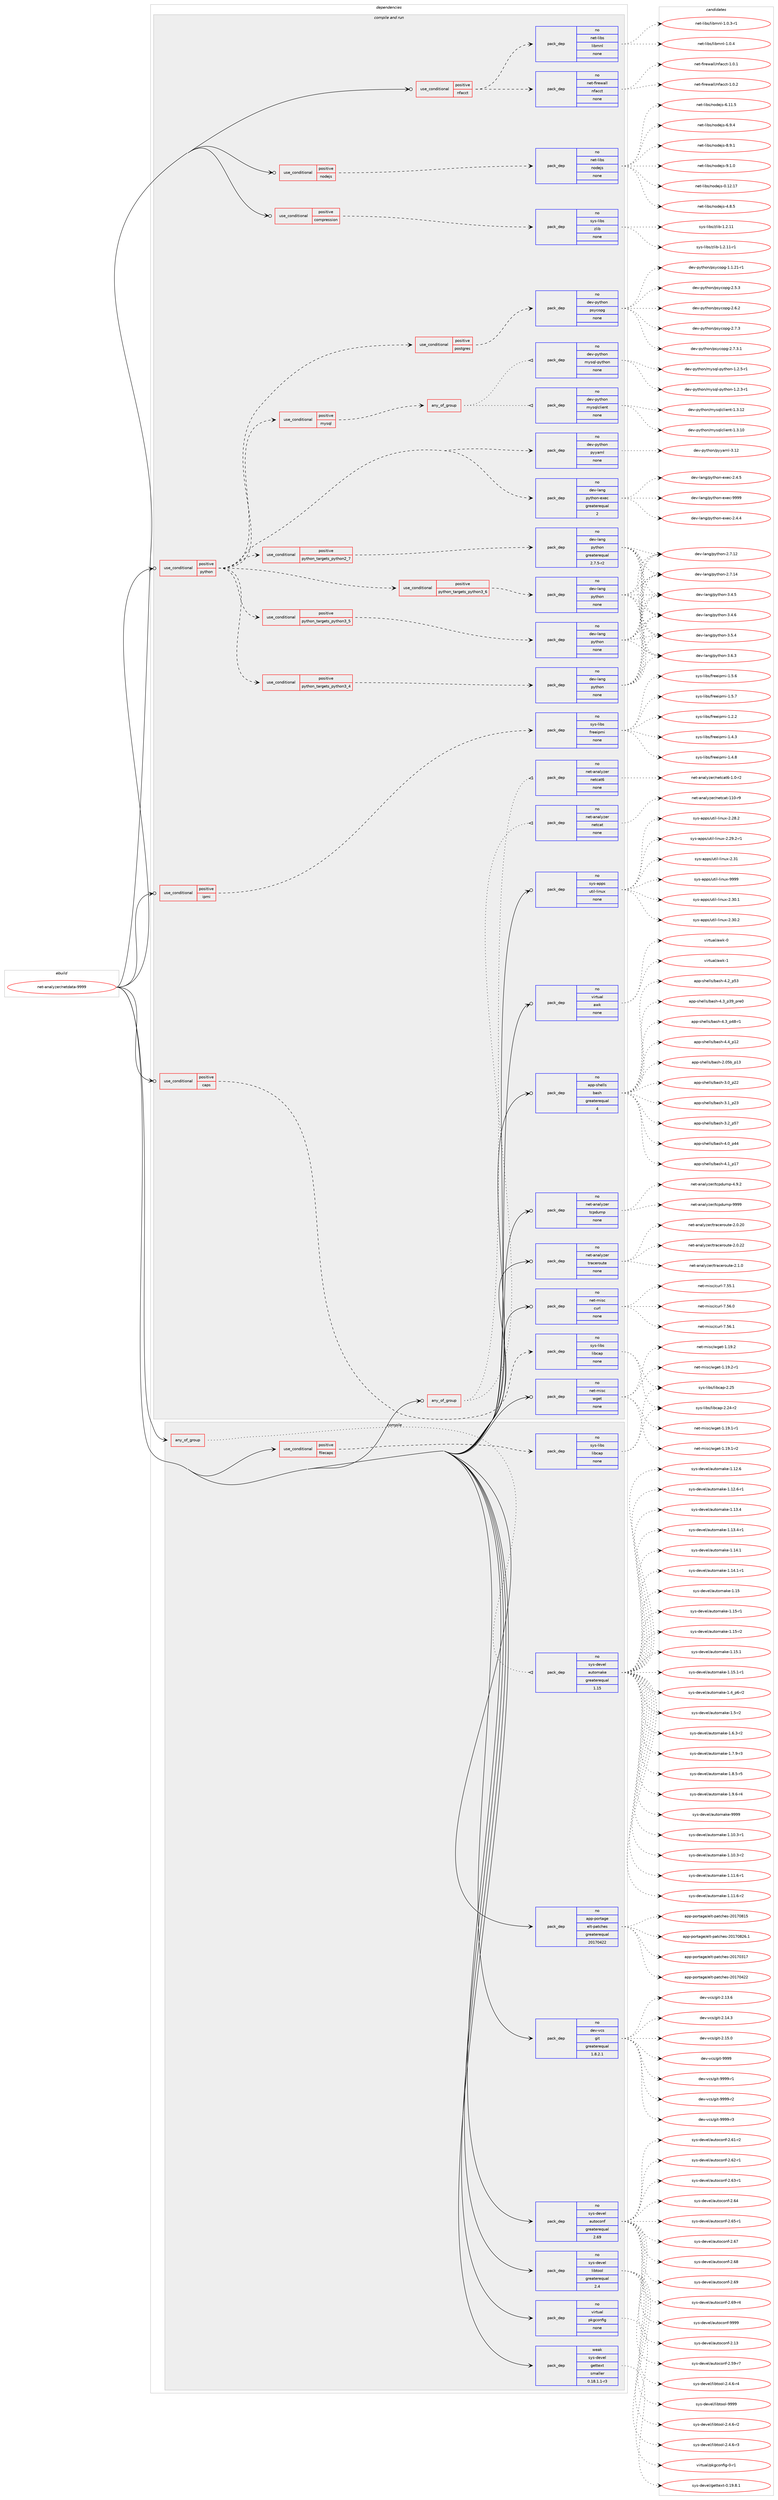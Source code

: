 digraph prolog {

# *************
# Graph options
# *************

newrank=true;
concentrate=true;
compound=true;
graph [rankdir=LR,fontname=Helvetica,fontsize=10,ranksep=1.5];#, ranksep=2.5, nodesep=0.2];
edge  [arrowhead=vee];
node  [fontname=Helvetica,fontsize=10];

# **********
# The ebuild
# **********

subgraph cluster_leftcol {
color=gray;
rank=same;
label=<<i>ebuild</i>>;
id [label="net-analyzer/netdata-9999", color=red, width=4, href="../net-analyzer/netdata-9999.svg"];
}

# ****************
# The dependencies
# ****************

subgraph cluster_midcol {
color=gray;
label=<<i>dependencies</i>>;
subgraph cluster_compile {
fillcolor="#eeeeee";
style=filled;
label=<<i>compile</i>>;
subgraph any6377 {
dependency402053 [label=<<TABLE BORDER="0" CELLBORDER="1" CELLSPACING="0" CELLPADDING="4"><TR><TD CELLPADDING="10">any_of_group</TD></TR></TABLE>>, shape=none, color=red];subgraph pack296302 {
dependency402054 [label=<<TABLE BORDER="0" CELLBORDER="1" CELLSPACING="0" CELLPADDING="4" WIDTH="220"><TR><TD ROWSPAN="6" CELLPADDING="30">pack_dep</TD></TR><TR><TD WIDTH="110">no</TD></TR><TR><TD>sys-devel</TD></TR><TR><TD>automake</TD></TR><TR><TD>greaterequal</TD></TR><TR><TD>1.15</TD></TR></TABLE>>, shape=none, color=blue];
}
dependency402053:e -> dependency402054:w [weight=20,style="dotted",arrowhead="oinv"];
}
id:e -> dependency402053:w [weight=20,style="solid",arrowhead="vee"];
subgraph cond99189 {
dependency402055 [label=<<TABLE BORDER="0" CELLBORDER="1" CELLSPACING="0" CELLPADDING="4"><TR><TD ROWSPAN="3" CELLPADDING="10">use_conditional</TD></TR><TR><TD>positive</TD></TR><TR><TD>filecaps</TD></TR></TABLE>>, shape=none, color=red];
subgraph pack296303 {
dependency402056 [label=<<TABLE BORDER="0" CELLBORDER="1" CELLSPACING="0" CELLPADDING="4" WIDTH="220"><TR><TD ROWSPAN="6" CELLPADDING="30">pack_dep</TD></TR><TR><TD WIDTH="110">no</TD></TR><TR><TD>sys-libs</TD></TR><TR><TD>libcap</TD></TR><TR><TD>none</TD></TR><TR><TD></TD></TR></TABLE>>, shape=none, color=blue];
}
dependency402055:e -> dependency402056:w [weight=20,style="dashed",arrowhead="vee"];
}
id:e -> dependency402055:w [weight=20,style="solid",arrowhead="vee"];
subgraph pack296304 {
dependency402057 [label=<<TABLE BORDER="0" CELLBORDER="1" CELLSPACING="0" CELLPADDING="4" WIDTH="220"><TR><TD ROWSPAN="6" CELLPADDING="30">pack_dep</TD></TR><TR><TD WIDTH="110">no</TD></TR><TR><TD>app-portage</TD></TR><TR><TD>elt-patches</TD></TR><TR><TD>greaterequal</TD></TR><TR><TD>20170422</TD></TR></TABLE>>, shape=none, color=blue];
}
id:e -> dependency402057:w [weight=20,style="solid",arrowhead="vee"];
subgraph pack296305 {
dependency402058 [label=<<TABLE BORDER="0" CELLBORDER="1" CELLSPACING="0" CELLPADDING="4" WIDTH="220"><TR><TD ROWSPAN="6" CELLPADDING="30">pack_dep</TD></TR><TR><TD WIDTH="110">no</TD></TR><TR><TD>dev-vcs</TD></TR><TR><TD>git</TD></TR><TR><TD>greaterequal</TD></TR><TR><TD>1.8.2.1</TD></TR></TABLE>>, shape=none, color=blue];
}
id:e -> dependency402058:w [weight=20,style="solid",arrowhead="vee"];
subgraph pack296306 {
dependency402059 [label=<<TABLE BORDER="0" CELLBORDER="1" CELLSPACING="0" CELLPADDING="4" WIDTH="220"><TR><TD ROWSPAN="6" CELLPADDING="30">pack_dep</TD></TR><TR><TD WIDTH="110">no</TD></TR><TR><TD>sys-devel</TD></TR><TR><TD>autoconf</TD></TR><TR><TD>greaterequal</TD></TR><TR><TD>2.69</TD></TR></TABLE>>, shape=none, color=blue];
}
id:e -> dependency402059:w [weight=20,style="solid",arrowhead="vee"];
subgraph pack296307 {
dependency402060 [label=<<TABLE BORDER="0" CELLBORDER="1" CELLSPACING="0" CELLPADDING="4" WIDTH="220"><TR><TD ROWSPAN="6" CELLPADDING="30">pack_dep</TD></TR><TR><TD WIDTH="110">no</TD></TR><TR><TD>sys-devel</TD></TR><TR><TD>libtool</TD></TR><TR><TD>greaterequal</TD></TR><TR><TD>2.4</TD></TR></TABLE>>, shape=none, color=blue];
}
id:e -> dependency402060:w [weight=20,style="solid",arrowhead="vee"];
subgraph pack296308 {
dependency402061 [label=<<TABLE BORDER="0" CELLBORDER="1" CELLSPACING="0" CELLPADDING="4" WIDTH="220"><TR><TD ROWSPAN="6" CELLPADDING="30">pack_dep</TD></TR><TR><TD WIDTH="110">no</TD></TR><TR><TD>virtual</TD></TR><TR><TD>pkgconfig</TD></TR><TR><TD>none</TD></TR><TR><TD></TD></TR></TABLE>>, shape=none, color=blue];
}
id:e -> dependency402061:w [weight=20,style="solid",arrowhead="vee"];
subgraph pack296309 {
dependency402062 [label=<<TABLE BORDER="0" CELLBORDER="1" CELLSPACING="0" CELLPADDING="4" WIDTH="220"><TR><TD ROWSPAN="6" CELLPADDING="30">pack_dep</TD></TR><TR><TD WIDTH="110">weak</TD></TR><TR><TD>sys-devel</TD></TR><TR><TD>gettext</TD></TR><TR><TD>smaller</TD></TR><TR><TD>0.18.1.1-r3</TD></TR></TABLE>>, shape=none, color=blue];
}
id:e -> dependency402062:w [weight=20,style="solid",arrowhead="vee"];
}
subgraph cluster_compileandrun {
fillcolor="#eeeeee";
style=filled;
label=<<i>compile and run</i>>;
subgraph any6378 {
dependency402063 [label=<<TABLE BORDER="0" CELLBORDER="1" CELLSPACING="0" CELLPADDING="4"><TR><TD CELLPADDING="10">any_of_group</TD></TR></TABLE>>, shape=none, color=red];subgraph pack296310 {
dependency402064 [label=<<TABLE BORDER="0" CELLBORDER="1" CELLSPACING="0" CELLPADDING="4" WIDTH="220"><TR><TD ROWSPAN="6" CELLPADDING="30">pack_dep</TD></TR><TR><TD WIDTH="110">no</TD></TR><TR><TD>net-analyzer</TD></TR><TR><TD>netcat6</TD></TR><TR><TD>none</TD></TR><TR><TD></TD></TR></TABLE>>, shape=none, color=blue];
}
dependency402063:e -> dependency402064:w [weight=20,style="dotted",arrowhead="oinv"];
subgraph pack296311 {
dependency402065 [label=<<TABLE BORDER="0" CELLBORDER="1" CELLSPACING="0" CELLPADDING="4" WIDTH="220"><TR><TD ROWSPAN="6" CELLPADDING="30">pack_dep</TD></TR><TR><TD WIDTH="110">no</TD></TR><TR><TD>net-analyzer</TD></TR><TR><TD>netcat</TD></TR><TR><TD>none</TD></TR><TR><TD></TD></TR></TABLE>>, shape=none, color=blue];
}
dependency402063:e -> dependency402065:w [weight=20,style="dotted",arrowhead="oinv"];
}
id:e -> dependency402063:w [weight=20,style="solid",arrowhead="odotvee"];
subgraph cond99190 {
dependency402066 [label=<<TABLE BORDER="0" CELLBORDER="1" CELLSPACING="0" CELLPADDING="4"><TR><TD ROWSPAN="3" CELLPADDING="10">use_conditional</TD></TR><TR><TD>positive</TD></TR><TR><TD>caps</TD></TR></TABLE>>, shape=none, color=red];
subgraph pack296312 {
dependency402067 [label=<<TABLE BORDER="0" CELLBORDER="1" CELLSPACING="0" CELLPADDING="4" WIDTH="220"><TR><TD ROWSPAN="6" CELLPADDING="30">pack_dep</TD></TR><TR><TD WIDTH="110">no</TD></TR><TR><TD>sys-libs</TD></TR><TR><TD>libcap</TD></TR><TR><TD>none</TD></TR><TR><TD></TD></TR></TABLE>>, shape=none, color=blue];
}
dependency402066:e -> dependency402067:w [weight=20,style="dashed",arrowhead="vee"];
}
id:e -> dependency402066:w [weight=20,style="solid",arrowhead="odotvee"];
subgraph cond99191 {
dependency402068 [label=<<TABLE BORDER="0" CELLBORDER="1" CELLSPACING="0" CELLPADDING="4"><TR><TD ROWSPAN="3" CELLPADDING="10">use_conditional</TD></TR><TR><TD>positive</TD></TR><TR><TD>compression</TD></TR></TABLE>>, shape=none, color=red];
subgraph pack296313 {
dependency402069 [label=<<TABLE BORDER="0" CELLBORDER="1" CELLSPACING="0" CELLPADDING="4" WIDTH="220"><TR><TD ROWSPAN="6" CELLPADDING="30">pack_dep</TD></TR><TR><TD WIDTH="110">no</TD></TR><TR><TD>sys-libs</TD></TR><TR><TD>zlib</TD></TR><TR><TD>none</TD></TR><TR><TD></TD></TR></TABLE>>, shape=none, color=blue];
}
dependency402068:e -> dependency402069:w [weight=20,style="dashed",arrowhead="vee"];
}
id:e -> dependency402068:w [weight=20,style="solid",arrowhead="odotvee"];
subgraph cond99192 {
dependency402070 [label=<<TABLE BORDER="0" CELLBORDER="1" CELLSPACING="0" CELLPADDING="4"><TR><TD ROWSPAN="3" CELLPADDING="10">use_conditional</TD></TR><TR><TD>positive</TD></TR><TR><TD>ipmi</TD></TR></TABLE>>, shape=none, color=red];
subgraph pack296314 {
dependency402071 [label=<<TABLE BORDER="0" CELLBORDER="1" CELLSPACING="0" CELLPADDING="4" WIDTH="220"><TR><TD ROWSPAN="6" CELLPADDING="30">pack_dep</TD></TR><TR><TD WIDTH="110">no</TD></TR><TR><TD>sys-libs</TD></TR><TR><TD>freeipmi</TD></TR><TR><TD>none</TD></TR><TR><TD></TD></TR></TABLE>>, shape=none, color=blue];
}
dependency402070:e -> dependency402071:w [weight=20,style="dashed",arrowhead="vee"];
}
id:e -> dependency402070:w [weight=20,style="solid",arrowhead="odotvee"];
subgraph cond99193 {
dependency402072 [label=<<TABLE BORDER="0" CELLBORDER="1" CELLSPACING="0" CELLPADDING="4"><TR><TD ROWSPAN="3" CELLPADDING="10">use_conditional</TD></TR><TR><TD>positive</TD></TR><TR><TD>nfacct</TD></TR></TABLE>>, shape=none, color=red];
subgraph pack296315 {
dependency402073 [label=<<TABLE BORDER="0" CELLBORDER="1" CELLSPACING="0" CELLPADDING="4" WIDTH="220"><TR><TD ROWSPAN="6" CELLPADDING="30">pack_dep</TD></TR><TR><TD WIDTH="110">no</TD></TR><TR><TD>net-firewall</TD></TR><TR><TD>nfacct</TD></TR><TR><TD>none</TD></TR><TR><TD></TD></TR></TABLE>>, shape=none, color=blue];
}
dependency402072:e -> dependency402073:w [weight=20,style="dashed",arrowhead="vee"];
subgraph pack296316 {
dependency402074 [label=<<TABLE BORDER="0" CELLBORDER="1" CELLSPACING="0" CELLPADDING="4" WIDTH="220"><TR><TD ROWSPAN="6" CELLPADDING="30">pack_dep</TD></TR><TR><TD WIDTH="110">no</TD></TR><TR><TD>net-libs</TD></TR><TR><TD>libmnl</TD></TR><TR><TD>none</TD></TR><TR><TD></TD></TR></TABLE>>, shape=none, color=blue];
}
dependency402072:e -> dependency402074:w [weight=20,style="dashed",arrowhead="vee"];
}
id:e -> dependency402072:w [weight=20,style="solid",arrowhead="odotvee"];
subgraph cond99194 {
dependency402075 [label=<<TABLE BORDER="0" CELLBORDER="1" CELLSPACING="0" CELLPADDING="4"><TR><TD ROWSPAN="3" CELLPADDING="10">use_conditional</TD></TR><TR><TD>positive</TD></TR><TR><TD>nodejs</TD></TR></TABLE>>, shape=none, color=red];
subgraph pack296317 {
dependency402076 [label=<<TABLE BORDER="0" CELLBORDER="1" CELLSPACING="0" CELLPADDING="4" WIDTH="220"><TR><TD ROWSPAN="6" CELLPADDING="30">pack_dep</TD></TR><TR><TD WIDTH="110">no</TD></TR><TR><TD>net-libs</TD></TR><TR><TD>nodejs</TD></TR><TR><TD>none</TD></TR><TR><TD></TD></TR></TABLE>>, shape=none, color=blue];
}
dependency402075:e -> dependency402076:w [weight=20,style="dashed",arrowhead="vee"];
}
id:e -> dependency402075:w [weight=20,style="solid",arrowhead="odotvee"];
subgraph cond99195 {
dependency402077 [label=<<TABLE BORDER="0" CELLBORDER="1" CELLSPACING="0" CELLPADDING="4"><TR><TD ROWSPAN="3" CELLPADDING="10">use_conditional</TD></TR><TR><TD>positive</TD></TR><TR><TD>python</TD></TR></TABLE>>, shape=none, color=red];
subgraph cond99196 {
dependency402078 [label=<<TABLE BORDER="0" CELLBORDER="1" CELLSPACING="0" CELLPADDING="4"><TR><TD ROWSPAN="3" CELLPADDING="10">use_conditional</TD></TR><TR><TD>positive</TD></TR><TR><TD>python_targets_python2_7</TD></TR></TABLE>>, shape=none, color=red];
subgraph pack296318 {
dependency402079 [label=<<TABLE BORDER="0" CELLBORDER="1" CELLSPACING="0" CELLPADDING="4" WIDTH="220"><TR><TD ROWSPAN="6" CELLPADDING="30">pack_dep</TD></TR><TR><TD WIDTH="110">no</TD></TR><TR><TD>dev-lang</TD></TR><TR><TD>python</TD></TR><TR><TD>greaterequal</TD></TR><TR><TD>2.7.5-r2</TD></TR></TABLE>>, shape=none, color=blue];
}
dependency402078:e -> dependency402079:w [weight=20,style="dashed",arrowhead="vee"];
}
dependency402077:e -> dependency402078:w [weight=20,style="dashed",arrowhead="vee"];
subgraph cond99197 {
dependency402080 [label=<<TABLE BORDER="0" CELLBORDER="1" CELLSPACING="0" CELLPADDING="4"><TR><TD ROWSPAN="3" CELLPADDING="10">use_conditional</TD></TR><TR><TD>positive</TD></TR><TR><TD>python_targets_python3_4</TD></TR></TABLE>>, shape=none, color=red];
subgraph pack296319 {
dependency402081 [label=<<TABLE BORDER="0" CELLBORDER="1" CELLSPACING="0" CELLPADDING="4" WIDTH="220"><TR><TD ROWSPAN="6" CELLPADDING="30">pack_dep</TD></TR><TR><TD WIDTH="110">no</TD></TR><TR><TD>dev-lang</TD></TR><TR><TD>python</TD></TR><TR><TD>none</TD></TR><TR><TD></TD></TR></TABLE>>, shape=none, color=blue];
}
dependency402080:e -> dependency402081:w [weight=20,style="dashed",arrowhead="vee"];
}
dependency402077:e -> dependency402080:w [weight=20,style="dashed",arrowhead="vee"];
subgraph cond99198 {
dependency402082 [label=<<TABLE BORDER="0" CELLBORDER="1" CELLSPACING="0" CELLPADDING="4"><TR><TD ROWSPAN="3" CELLPADDING="10">use_conditional</TD></TR><TR><TD>positive</TD></TR><TR><TD>python_targets_python3_5</TD></TR></TABLE>>, shape=none, color=red];
subgraph pack296320 {
dependency402083 [label=<<TABLE BORDER="0" CELLBORDER="1" CELLSPACING="0" CELLPADDING="4" WIDTH="220"><TR><TD ROWSPAN="6" CELLPADDING="30">pack_dep</TD></TR><TR><TD WIDTH="110">no</TD></TR><TR><TD>dev-lang</TD></TR><TR><TD>python</TD></TR><TR><TD>none</TD></TR><TR><TD></TD></TR></TABLE>>, shape=none, color=blue];
}
dependency402082:e -> dependency402083:w [weight=20,style="dashed",arrowhead="vee"];
}
dependency402077:e -> dependency402082:w [weight=20,style="dashed",arrowhead="vee"];
subgraph cond99199 {
dependency402084 [label=<<TABLE BORDER="0" CELLBORDER="1" CELLSPACING="0" CELLPADDING="4"><TR><TD ROWSPAN="3" CELLPADDING="10">use_conditional</TD></TR><TR><TD>positive</TD></TR><TR><TD>python_targets_python3_6</TD></TR></TABLE>>, shape=none, color=red];
subgraph pack296321 {
dependency402085 [label=<<TABLE BORDER="0" CELLBORDER="1" CELLSPACING="0" CELLPADDING="4" WIDTH="220"><TR><TD ROWSPAN="6" CELLPADDING="30">pack_dep</TD></TR><TR><TD WIDTH="110">no</TD></TR><TR><TD>dev-lang</TD></TR><TR><TD>python</TD></TR><TR><TD>none</TD></TR><TR><TD></TD></TR></TABLE>>, shape=none, color=blue];
}
dependency402084:e -> dependency402085:w [weight=20,style="dashed",arrowhead="vee"];
}
dependency402077:e -> dependency402084:w [weight=20,style="dashed",arrowhead="vee"];
subgraph pack296322 {
dependency402086 [label=<<TABLE BORDER="0" CELLBORDER="1" CELLSPACING="0" CELLPADDING="4" WIDTH="220"><TR><TD ROWSPAN="6" CELLPADDING="30">pack_dep</TD></TR><TR><TD WIDTH="110">no</TD></TR><TR><TD>dev-lang</TD></TR><TR><TD>python-exec</TD></TR><TR><TD>greaterequal</TD></TR><TR><TD>2</TD></TR></TABLE>>, shape=none, color=blue];
}
dependency402077:e -> dependency402086:w [weight=20,style="dashed",arrowhead="vee"];
subgraph pack296323 {
dependency402087 [label=<<TABLE BORDER="0" CELLBORDER="1" CELLSPACING="0" CELLPADDING="4" WIDTH="220"><TR><TD ROWSPAN="6" CELLPADDING="30">pack_dep</TD></TR><TR><TD WIDTH="110">no</TD></TR><TR><TD>dev-python</TD></TR><TR><TD>pyyaml</TD></TR><TR><TD>none</TD></TR><TR><TD></TD></TR></TABLE>>, shape=none, color=blue];
}
dependency402077:e -> dependency402087:w [weight=20,style="dashed",arrowhead="vee"];
subgraph cond99200 {
dependency402088 [label=<<TABLE BORDER="0" CELLBORDER="1" CELLSPACING="0" CELLPADDING="4"><TR><TD ROWSPAN="3" CELLPADDING="10">use_conditional</TD></TR><TR><TD>positive</TD></TR><TR><TD>mysql</TD></TR></TABLE>>, shape=none, color=red];
subgraph any6379 {
dependency402089 [label=<<TABLE BORDER="0" CELLBORDER="1" CELLSPACING="0" CELLPADDING="4"><TR><TD CELLPADDING="10">any_of_group</TD></TR></TABLE>>, shape=none, color=red];subgraph pack296324 {
dependency402090 [label=<<TABLE BORDER="0" CELLBORDER="1" CELLSPACING="0" CELLPADDING="4" WIDTH="220"><TR><TD ROWSPAN="6" CELLPADDING="30">pack_dep</TD></TR><TR><TD WIDTH="110">no</TD></TR><TR><TD>dev-python</TD></TR><TR><TD>mysqlclient</TD></TR><TR><TD>none</TD></TR><TR><TD></TD></TR></TABLE>>, shape=none, color=blue];
}
dependency402089:e -> dependency402090:w [weight=20,style="dotted",arrowhead="oinv"];
subgraph pack296325 {
dependency402091 [label=<<TABLE BORDER="0" CELLBORDER="1" CELLSPACING="0" CELLPADDING="4" WIDTH="220"><TR><TD ROWSPAN="6" CELLPADDING="30">pack_dep</TD></TR><TR><TD WIDTH="110">no</TD></TR><TR><TD>dev-python</TD></TR><TR><TD>mysql-python</TD></TR><TR><TD>none</TD></TR><TR><TD></TD></TR></TABLE>>, shape=none, color=blue];
}
dependency402089:e -> dependency402091:w [weight=20,style="dotted",arrowhead="oinv"];
}
dependency402088:e -> dependency402089:w [weight=20,style="dashed",arrowhead="vee"];
}
dependency402077:e -> dependency402088:w [weight=20,style="dashed",arrowhead="vee"];
subgraph cond99201 {
dependency402092 [label=<<TABLE BORDER="0" CELLBORDER="1" CELLSPACING="0" CELLPADDING="4"><TR><TD ROWSPAN="3" CELLPADDING="10">use_conditional</TD></TR><TR><TD>positive</TD></TR><TR><TD>postgres</TD></TR></TABLE>>, shape=none, color=red];
subgraph pack296326 {
dependency402093 [label=<<TABLE BORDER="0" CELLBORDER="1" CELLSPACING="0" CELLPADDING="4" WIDTH="220"><TR><TD ROWSPAN="6" CELLPADDING="30">pack_dep</TD></TR><TR><TD WIDTH="110">no</TD></TR><TR><TD>dev-python</TD></TR><TR><TD>psycopg</TD></TR><TR><TD>none</TD></TR><TR><TD></TD></TR></TABLE>>, shape=none, color=blue];
}
dependency402092:e -> dependency402093:w [weight=20,style="dashed",arrowhead="vee"];
}
dependency402077:e -> dependency402092:w [weight=20,style="dashed",arrowhead="vee"];
}
id:e -> dependency402077:w [weight=20,style="solid",arrowhead="odotvee"];
subgraph pack296327 {
dependency402094 [label=<<TABLE BORDER="0" CELLBORDER="1" CELLSPACING="0" CELLPADDING="4" WIDTH="220"><TR><TD ROWSPAN="6" CELLPADDING="30">pack_dep</TD></TR><TR><TD WIDTH="110">no</TD></TR><TR><TD>app-shells</TD></TR><TR><TD>bash</TD></TR><TR><TD>greaterequal</TD></TR><TR><TD>4</TD></TR></TABLE>>, shape=none, color=blue];
}
id:e -> dependency402094:w [weight=20,style="solid",arrowhead="odotvee"];
subgraph pack296328 {
dependency402095 [label=<<TABLE BORDER="0" CELLBORDER="1" CELLSPACING="0" CELLPADDING="4" WIDTH="220"><TR><TD ROWSPAN="6" CELLPADDING="30">pack_dep</TD></TR><TR><TD WIDTH="110">no</TD></TR><TR><TD>net-analyzer</TD></TR><TR><TD>tcpdump</TD></TR><TR><TD>none</TD></TR><TR><TD></TD></TR></TABLE>>, shape=none, color=blue];
}
id:e -> dependency402095:w [weight=20,style="solid",arrowhead="odotvee"];
subgraph pack296329 {
dependency402096 [label=<<TABLE BORDER="0" CELLBORDER="1" CELLSPACING="0" CELLPADDING="4" WIDTH="220"><TR><TD ROWSPAN="6" CELLPADDING="30">pack_dep</TD></TR><TR><TD WIDTH="110">no</TD></TR><TR><TD>net-analyzer</TD></TR><TR><TD>traceroute</TD></TR><TR><TD>none</TD></TR><TR><TD></TD></TR></TABLE>>, shape=none, color=blue];
}
id:e -> dependency402096:w [weight=20,style="solid",arrowhead="odotvee"];
subgraph pack296330 {
dependency402097 [label=<<TABLE BORDER="0" CELLBORDER="1" CELLSPACING="0" CELLPADDING="4" WIDTH="220"><TR><TD ROWSPAN="6" CELLPADDING="30">pack_dep</TD></TR><TR><TD WIDTH="110">no</TD></TR><TR><TD>net-misc</TD></TR><TR><TD>curl</TD></TR><TR><TD>none</TD></TR><TR><TD></TD></TR></TABLE>>, shape=none, color=blue];
}
id:e -> dependency402097:w [weight=20,style="solid",arrowhead="odotvee"];
subgraph pack296331 {
dependency402098 [label=<<TABLE BORDER="0" CELLBORDER="1" CELLSPACING="0" CELLPADDING="4" WIDTH="220"><TR><TD ROWSPAN="6" CELLPADDING="30">pack_dep</TD></TR><TR><TD WIDTH="110">no</TD></TR><TR><TD>net-misc</TD></TR><TR><TD>wget</TD></TR><TR><TD>none</TD></TR><TR><TD></TD></TR></TABLE>>, shape=none, color=blue];
}
id:e -> dependency402098:w [weight=20,style="solid",arrowhead="odotvee"];
subgraph pack296332 {
dependency402099 [label=<<TABLE BORDER="0" CELLBORDER="1" CELLSPACING="0" CELLPADDING="4" WIDTH="220"><TR><TD ROWSPAN="6" CELLPADDING="30">pack_dep</TD></TR><TR><TD WIDTH="110">no</TD></TR><TR><TD>sys-apps</TD></TR><TR><TD>util-linux</TD></TR><TR><TD>none</TD></TR><TR><TD></TD></TR></TABLE>>, shape=none, color=blue];
}
id:e -> dependency402099:w [weight=20,style="solid",arrowhead="odotvee"];
subgraph pack296333 {
dependency402100 [label=<<TABLE BORDER="0" CELLBORDER="1" CELLSPACING="0" CELLPADDING="4" WIDTH="220"><TR><TD ROWSPAN="6" CELLPADDING="30">pack_dep</TD></TR><TR><TD WIDTH="110">no</TD></TR><TR><TD>virtual</TD></TR><TR><TD>awk</TD></TR><TR><TD>none</TD></TR><TR><TD></TD></TR></TABLE>>, shape=none, color=blue];
}
id:e -> dependency402100:w [weight=20,style="solid",arrowhead="odotvee"];
}
subgraph cluster_run {
fillcolor="#eeeeee";
style=filled;
label=<<i>run</i>>;
}
}

# **************
# The candidates
# **************

subgraph cluster_choices {
rank=same;
color=gray;
label=<<i>candidates</i>>;

subgraph choice296302 {
color=black;
nodesep=1;
choice11512111545100101118101108479711711611110997107101454946494846514511449 [label="sys-devel/automake-1.10.3-r1", color=red, width=4,href="../sys-devel/automake-1.10.3-r1.svg"];
choice11512111545100101118101108479711711611110997107101454946494846514511450 [label="sys-devel/automake-1.10.3-r2", color=red, width=4,href="../sys-devel/automake-1.10.3-r2.svg"];
choice11512111545100101118101108479711711611110997107101454946494946544511449 [label="sys-devel/automake-1.11.6-r1", color=red, width=4,href="../sys-devel/automake-1.11.6-r1.svg"];
choice11512111545100101118101108479711711611110997107101454946494946544511450 [label="sys-devel/automake-1.11.6-r2", color=red, width=4,href="../sys-devel/automake-1.11.6-r2.svg"];
choice1151211154510010111810110847971171161111099710710145494649504654 [label="sys-devel/automake-1.12.6", color=red, width=4,href="../sys-devel/automake-1.12.6.svg"];
choice11512111545100101118101108479711711611110997107101454946495046544511449 [label="sys-devel/automake-1.12.6-r1", color=red, width=4,href="../sys-devel/automake-1.12.6-r1.svg"];
choice1151211154510010111810110847971171161111099710710145494649514652 [label="sys-devel/automake-1.13.4", color=red, width=4,href="../sys-devel/automake-1.13.4.svg"];
choice11512111545100101118101108479711711611110997107101454946495146524511449 [label="sys-devel/automake-1.13.4-r1", color=red, width=4,href="../sys-devel/automake-1.13.4-r1.svg"];
choice1151211154510010111810110847971171161111099710710145494649524649 [label="sys-devel/automake-1.14.1", color=red, width=4,href="../sys-devel/automake-1.14.1.svg"];
choice11512111545100101118101108479711711611110997107101454946495246494511449 [label="sys-devel/automake-1.14.1-r1", color=red, width=4,href="../sys-devel/automake-1.14.1-r1.svg"];
choice115121115451001011181011084797117116111109971071014549464953 [label="sys-devel/automake-1.15", color=red, width=4,href="../sys-devel/automake-1.15.svg"];
choice1151211154510010111810110847971171161111099710710145494649534511449 [label="sys-devel/automake-1.15-r1", color=red, width=4,href="../sys-devel/automake-1.15-r1.svg"];
choice1151211154510010111810110847971171161111099710710145494649534511450 [label="sys-devel/automake-1.15-r2", color=red, width=4,href="../sys-devel/automake-1.15-r2.svg"];
choice1151211154510010111810110847971171161111099710710145494649534649 [label="sys-devel/automake-1.15.1", color=red, width=4,href="../sys-devel/automake-1.15.1.svg"];
choice11512111545100101118101108479711711611110997107101454946495346494511449 [label="sys-devel/automake-1.15.1-r1", color=red, width=4,href="../sys-devel/automake-1.15.1-r1.svg"];
choice115121115451001011181011084797117116111109971071014549465295112544511450 [label="sys-devel/automake-1.4_p6-r2", color=red, width=4,href="../sys-devel/automake-1.4_p6-r2.svg"];
choice11512111545100101118101108479711711611110997107101454946534511450 [label="sys-devel/automake-1.5-r2", color=red, width=4,href="../sys-devel/automake-1.5-r2.svg"];
choice115121115451001011181011084797117116111109971071014549465446514511450 [label="sys-devel/automake-1.6.3-r2", color=red, width=4,href="../sys-devel/automake-1.6.3-r2.svg"];
choice115121115451001011181011084797117116111109971071014549465546574511451 [label="sys-devel/automake-1.7.9-r3", color=red, width=4,href="../sys-devel/automake-1.7.9-r3.svg"];
choice115121115451001011181011084797117116111109971071014549465646534511453 [label="sys-devel/automake-1.8.5-r5", color=red, width=4,href="../sys-devel/automake-1.8.5-r5.svg"];
choice115121115451001011181011084797117116111109971071014549465746544511452 [label="sys-devel/automake-1.9.6-r4", color=red, width=4,href="../sys-devel/automake-1.9.6-r4.svg"];
choice115121115451001011181011084797117116111109971071014557575757 [label="sys-devel/automake-9999", color=red, width=4,href="../sys-devel/automake-9999.svg"];
dependency402054:e -> choice11512111545100101118101108479711711611110997107101454946494846514511449:w [style=dotted,weight="100"];
dependency402054:e -> choice11512111545100101118101108479711711611110997107101454946494846514511450:w [style=dotted,weight="100"];
dependency402054:e -> choice11512111545100101118101108479711711611110997107101454946494946544511449:w [style=dotted,weight="100"];
dependency402054:e -> choice11512111545100101118101108479711711611110997107101454946494946544511450:w [style=dotted,weight="100"];
dependency402054:e -> choice1151211154510010111810110847971171161111099710710145494649504654:w [style=dotted,weight="100"];
dependency402054:e -> choice11512111545100101118101108479711711611110997107101454946495046544511449:w [style=dotted,weight="100"];
dependency402054:e -> choice1151211154510010111810110847971171161111099710710145494649514652:w [style=dotted,weight="100"];
dependency402054:e -> choice11512111545100101118101108479711711611110997107101454946495146524511449:w [style=dotted,weight="100"];
dependency402054:e -> choice1151211154510010111810110847971171161111099710710145494649524649:w [style=dotted,weight="100"];
dependency402054:e -> choice11512111545100101118101108479711711611110997107101454946495246494511449:w [style=dotted,weight="100"];
dependency402054:e -> choice115121115451001011181011084797117116111109971071014549464953:w [style=dotted,weight="100"];
dependency402054:e -> choice1151211154510010111810110847971171161111099710710145494649534511449:w [style=dotted,weight="100"];
dependency402054:e -> choice1151211154510010111810110847971171161111099710710145494649534511450:w [style=dotted,weight="100"];
dependency402054:e -> choice1151211154510010111810110847971171161111099710710145494649534649:w [style=dotted,weight="100"];
dependency402054:e -> choice11512111545100101118101108479711711611110997107101454946495346494511449:w [style=dotted,weight="100"];
dependency402054:e -> choice115121115451001011181011084797117116111109971071014549465295112544511450:w [style=dotted,weight="100"];
dependency402054:e -> choice11512111545100101118101108479711711611110997107101454946534511450:w [style=dotted,weight="100"];
dependency402054:e -> choice115121115451001011181011084797117116111109971071014549465446514511450:w [style=dotted,weight="100"];
dependency402054:e -> choice115121115451001011181011084797117116111109971071014549465546574511451:w [style=dotted,weight="100"];
dependency402054:e -> choice115121115451001011181011084797117116111109971071014549465646534511453:w [style=dotted,weight="100"];
dependency402054:e -> choice115121115451001011181011084797117116111109971071014549465746544511452:w [style=dotted,weight="100"];
dependency402054:e -> choice115121115451001011181011084797117116111109971071014557575757:w [style=dotted,weight="100"];
}
subgraph choice296303 {
color=black;
nodesep=1;
choice11512111545108105981154710810598999711245504650524511450 [label="sys-libs/libcap-2.24-r2", color=red, width=4,href="../sys-libs/libcap-2.24-r2.svg"];
choice1151211154510810598115471081059899971124550465053 [label="sys-libs/libcap-2.25", color=red, width=4,href="../sys-libs/libcap-2.25.svg"];
dependency402056:e -> choice11512111545108105981154710810598999711245504650524511450:w [style=dotted,weight="100"];
dependency402056:e -> choice1151211154510810598115471081059899971124550465053:w [style=dotted,weight="100"];
}
subgraph choice296304 {
color=black;
nodesep=1;
choice97112112451121111141169710310147101108116451129711699104101115455048495548514955 [label="app-portage/elt-patches-20170317", color=red, width=4,href="../app-portage/elt-patches-20170317.svg"];
choice97112112451121111141169710310147101108116451129711699104101115455048495548525050 [label="app-portage/elt-patches-20170422", color=red, width=4,href="../app-portage/elt-patches-20170422.svg"];
choice97112112451121111141169710310147101108116451129711699104101115455048495548564953 [label="app-portage/elt-patches-20170815", color=red, width=4,href="../app-portage/elt-patches-20170815.svg"];
choice971121124511211111411697103101471011081164511297116991041011154550484955485650544649 [label="app-portage/elt-patches-20170826.1", color=red, width=4,href="../app-portage/elt-patches-20170826.1.svg"];
dependency402057:e -> choice97112112451121111141169710310147101108116451129711699104101115455048495548514955:w [style=dotted,weight="100"];
dependency402057:e -> choice97112112451121111141169710310147101108116451129711699104101115455048495548525050:w [style=dotted,weight="100"];
dependency402057:e -> choice97112112451121111141169710310147101108116451129711699104101115455048495548564953:w [style=dotted,weight="100"];
dependency402057:e -> choice971121124511211111411697103101471011081164511297116991041011154550484955485650544649:w [style=dotted,weight="100"];
}
subgraph choice296305 {
color=black;
nodesep=1;
choice10010111845118991154710310511645504649514654 [label="dev-vcs/git-2.13.6", color=red, width=4,href="../dev-vcs/git-2.13.6.svg"];
choice10010111845118991154710310511645504649524651 [label="dev-vcs/git-2.14.3", color=red, width=4,href="../dev-vcs/git-2.14.3.svg"];
choice10010111845118991154710310511645504649534648 [label="dev-vcs/git-2.15.0", color=red, width=4,href="../dev-vcs/git-2.15.0.svg"];
choice1001011184511899115471031051164557575757 [label="dev-vcs/git-9999", color=red, width=4,href="../dev-vcs/git-9999.svg"];
choice10010111845118991154710310511645575757574511449 [label="dev-vcs/git-9999-r1", color=red, width=4,href="../dev-vcs/git-9999-r1.svg"];
choice10010111845118991154710310511645575757574511450 [label="dev-vcs/git-9999-r2", color=red, width=4,href="../dev-vcs/git-9999-r2.svg"];
choice10010111845118991154710310511645575757574511451 [label="dev-vcs/git-9999-r3", color=red, width=4,href="../dev-vcs/git-9999-r3.svg"];
dependency402058:e -> choice10010111845118991154710310511645504649514654:w [style=dotted,weight="100"];
dependency402058:e -> choice10010111845118991154710310511645504649524651:w [style=dotted,weight="100"];
dependency402058:e -> choice10010111845118991154710310511645504649534648:w [style=dotted,weight="100"];
dependency402058:e -> choice1001011184511899115471031051164557575757:w [style=dotted,weight="100"];
dependency402058:e -> choice10010111845118991154710310511645575757574511449:w [style=dotted,weight="100"];
dependency402058:e -> choice10010111845118991154710310511645575757574511450:w [style=dotted,weight="100"];
dependency402058:e -> choice10010111845118991154710310511645575757574511451:w [style=dotted,weight="100"];
}
subgraph choice296306 {
color=black;
nodesep=1;
choice115121115451001011181011084797117116111991111101024550464951 [label="sys-devel/autoconf-2.13", color=red, width=4,href="../sys-devel/autoconf-2.13.svg"];
choice1151211154510010111810110847971171161119911111010245504653574511455 [label="sys-devel/autoconf-2.59-r7", color=red, width=4,href="../sys-devel/autoconf-2.59-r7.svg"];
choice1151211154510010111810110847971171161119911111010245504654494511450 [label="sys-devel/autoconf-2.61-r2", color=red, width=4,href="../sys-devel/autoconf-2.61-r2.svg"];
choice1151211154510010111810110847971171161119911111010245504654504511449 [label="sys-devel/autoconf-2.62-r1", color=red, width=4,href="../sys-devel/autoconf-2.62-r1.svg"];
choice1151211154510010111810110847971171161119911111010245504654514511449 [label="sys-devel/autoconf-2.63-r1", color=red, width=4,href="../sys-devel/autoconf-2.63-r1.svg"];
choice115121115451001011181011084797117116111991111101024550465452 [label="sys-devel/autoconf-2.64", color=red, width=4,href="../sys-devel/autoconf-2.64.svg"];
choice1151211154510010111810110847971171161119911111010245504654534511449 [label="sys-devel/autoconf-2.65-r1", color=red, width=4,href="../sys-devel/autoconf-2.65-r1.svg"];
choice115121115451001011181011084797117116111991111101024550465455 [label="sys-devel/autoconf-2.67", color=red, width=4,href="../sys-devel/autoconf-2.67.svg"];
choice115121115451001011181011084797117116111991111101024550465456 [label="sys-devel/autoconf-2.68", color=red, width=4,href="../sys-devel/autoconf-2.68.svg"];
choice115121115451001011181011084797117116111991111101024550465457 [label="sys-devel/autoconf-2.69", color=red, width=4,href="../sys-devel/autoconf-2.69.svg"];
choice1151211154510010111810110847971171161119911111010245504654574511452 [label="sys-devel/autoconf-2.69-r4", color=red, width=4,href="../sys-devel/autoconf-2.69-r4.svg"];
choice115121115451001011181011084797117116111991111101024557575757 [label="sys-devel/autoconf-9999", color=red, width=4,href="../sys-devel/autoconf-9999.svg"];
dependency402059:e -> choice115121115451001011181011084797117116111991111101024550464951:w [style=dotted,weight="100"];
dependency402059:e -> choice1151211154510010111810110847971171161119911111010245504653574511455:w [style=dotted,weight="100"];
dependency402059:e -> choice1151211154510010111810110847971171161119911111010245504654494511450:w [style=dotted,weight="100"];
dependency402059:e -> choice1151211154510010111810110847971171161119911111010245504654504511449:w [style=dotted,weight="100"];
dependency402059:e -> choice1151211154510010111810110847971171161119911111010245504654514511449:w [style=dotted,weight="100"];
dependency402059:e -> choice115121115451001011181011084797117116111991111101024550465452:w [style=dotted,weight="100"];
dependency402059:e -> choice1151211154510010111810110847971171161119911111010245504654534511449:w [style=dotted,weight="100"];
dependency402059:e -> choice115121115451001011181011084797117116111991111101024550465455:w [style=dotted,weight="100"];
dependency402059:e -> choice115121115451001011181011084797117116111991111101024550465456:w [style=dotted,weight="100"];
dependency402059:e -> choice115121115451001011181011084797117116111991111101024550465457:w [style=dotted,weight="100"];
dependency402059:e -> choice1151211154510010111810110847971171161119911111010245504654574511452:w [style=dotted,weight="100"];
dependency402059:e -> choice115121115451001011181011084797117116111991111101024557575757:w [style=dotted,weight="100"];
}
subgraph choice296307 {
color=black;
nodesep=1;
choice1151211154510010111810110847108105981161111111084550465246544511450 [label="sys-devel/libtool-2.4.6-r2", color=red, width=4,href="../sys-devel/libtool-2.4.6-r2.svg"];
choice1151211154510010111810110847108105981161111111084550465246544511451 [label="sys-devel/libtool-2.4.6-r3", color=red, width=4,href="../sys-devel/libtool-2.4.6-r3.svg"];
choice1151211154510010111810110847108105981161111111084550465246544511452 [label="sys-devel/libtool-2.4.6-r4", color=red, width=4,href="../sys-devel/libtool-2.4.6-r4.svg"];
choice1151211154510010111810110847108105981161111111084557575757 [label="sys-devel/libtool-9999", color=red, width=4,href="../sys-devel/libtool-9999.svg"];
dependency402060:e -> choice1151211154510010111810110847108105981161111111084550465246544511450:w [style=dotted,weight="100"];
dependency402060:e -> choice1151211154510010111810110847108105981161111111084550465246544511451:w [style=dotted,weight="100"];
dependency402060:e -> choice1151211154510010111810110847108105981161111111084550465246544511452:w [style=dotted,weight="100"];
dependency402060:e -> choice1151211154510010111810110847108105981161111111084557575757:w [style=dotted,weight="100"];
}
subgraph choice296308 {
color=black;
nodesep=1;
choice11810511411611797108471121071039911111010210510345484511449 [label="virtual/pkgconfig-0-r1", color=red, width=4,href="../virtual/pkgconfig-0-r1.svg"];
dependency402061:e -> choice11810511411611797108471121071039911111010210510345484511449:w [style=dotted,weight="100"];
}
subgraph choice296309 {
color=black;
nodesep=1;
choice1151211154510010111810110847103101116116101120116454846495746564649 [label="sys-devel/gettext-0.19.8.1", color=red, width=4,href="../sys-devel/gettext-0.19.8.1.svg"];
dependency402062:e -> choice1151211154510010111810110847103101116116101120116454846495746564649:w [style=dotted,weight="100"];
}
subgraph choice296310 {
color=black;
nodesep=1;
choice11010111645971109710812112210111447110101116999711654454946484511450 [label="net-analyzer/netcat6-1.0-r2", color=red, width=4,href="../net-analyzer/netcat6-1.0-r2.svg"];
dependency402064:e -> choice11010111645971109710812112210111447110101116999711654454946484511450:w [style=dotted,weight="100"];
}
subgraph choice296311 {
color=black;
nodesep=1;
choice110101116459711097108121122101114471101011169997116454949484511457 [label="net-analyzer/netcat-110-r9", color=red, width=4,href="../net-analyzer/netcat-110-r9.svg"];
dependency402065:e -> choice110101116459711097108121122101114471101011169997116454949484511457:w [style=dotted,weight="100"];
}
subgraph choice296312 {
color=black;
nodesep=1;
choice11512111545108105981154710810598999711245504650524511450 [label="sys-libs/libcap-2.24-r2", color=red, width=4,href="../sys-libs/libcap-2.24-r2.svg"];
choice1151211154510810598115471081059899971124550465053 [label="sys-libs/libcap-2.25", color=red, width=4,href="../sys-libs/libcap-2.25.svg"];
dependency402067:e -> choice11512111545108105981154710810598999711245504650524511450:w [style=dotted,weight="100"];
dependency402067:e -> choice1151211154510810598115471081059899971124550465053:w [style=dotted,weight="100"];
}
subgraph choice296313 {
color=black;
nodesep=1;
choice1151211154510810598115471221081059845494650464949 [label="sys-libs/zlib-1.2.11", color=red, width=4,href="../sys-libs/zlib-1.2.11.svg"];
choice11512111545108105981154712210810598454946504649494511449 [label="sys-libs/zlib-1.2.11-r1", color=red, width=4,href="../sys-libs/zlib-1.2.11-r1.svg"];
dependency402069:e -> choice1151211154510810598115471221081059845494650464949:w [style=dotted,weight="100"];
dependency402069:e -> choice11512111545108105981154712210810598454946504649494511449:w [style=dotted,weight="100"];
}
subgraph choice296314 {
color=black;
nodesep=1;
choice115121115451081059811547102114101101105112109105454946504650 [label="sys-libs/freeipmi-1.2.2", color=red, width=4,href="../sys-libs/freeipmi-1.2.2.svg"];
choice115121115451081059811547102114101101105112109105454946524651 [label="sys-libs/freeipmi-1.4.3", color=red, width=4,href="../sys-libs/freeipmi-1.4.3.svg"];
choice115121115451081059811547102114101101105112109105454946524656 [label="sys-libs/freeipmi-1.4.8", color=red, width=4,href="../sys-libs/freeipmi-1.4.8.svg"];
choice115121115451081059811547102114101101105112109105454946534654 [label="sys-libs/freeipmi-1.5.6", color=red, width=4,href="../sys-libs/freeipmi-1.5.6.svg"];
choice115121115451081059811547102114101101105112109105454946534655 [label="sys-libs/freeipmi-1.5.7", color=red, width=4,href="../sys-libs/freeipmi-1.5.7.svg"];
dependency402071:e -> choice115121115451081059811547102114101101105112109105454946504650:w [style=dotted,weight="100"];
dependency402071:e -> choice115121115451081059811547102114101101105112109105454946524651:w [style=dotted,weight="100"];
dependency402071:e -> choice115121115451081059811547102114101101105112109105454946524656:w [style=dotted,weight="100"];
dependency402071:e -> choice115121115451081059811547102114101101105112109105454946534654:w [style=dotted,weight="100"];
dependency402071:e -> choice115121115451081059811547102114101101105112109105454946534655:w [style=dotted,weight="100"];
}
subgraph choice296315 {
color=black;
nodesep=1;
choice110101116451021051141011199710810847110102979999116454946484649 [label="net-firewall/nfacct-1.0.1", color=red, width=4,href="../net-firewall/nfacct-1.0.1.svg"];
choice110101116451021051141011199710810847110102979999116454946484650 [label="net-firewall/nfacct-1.0.2", color=red, width=4,href="../net-firewall/nfacct-1.0.2.svg"];
dependency402073:e -> choice110101116451021051141011199710810847110102979999116454946484649:w [style=dotted,weight="100"];
dependency402073:e -> choice110101116451021051141011199710810847110102979999116454946484650:w [style=dotted,weight="100"];
}
subgraph choice296316 {
color=black;
nodesep=1;
choice110101116451081059811547108105981091101084549464846514511449 [label="net-libs/libmnl-1.0.3-r1", color=red, width=4,href="../net-libs/libmnl-1.0.3-r1.svg"];
choice11010111645108105981154710810598109110108454946484652 [label="net-libs/libmnl-1.0.4", color=red, width=4,href="../net-libs/libmnl-1.0.4.svg"];
dependency402074:e -> choice110101116451081059811547108105981091101084549464846514511449:w [style=dotted,weight="100"];
dependency402074:e -> choice11010111645108105981154710810598109110108454946484652:w [style=dotted,weight="100"];
}
subgraph choice296317 {
color=black;
nodesep=1;
choice1101011164510810598115471101111001011061154548464950464955 [label="net-libs/nodejs-0.12.17", color=red, width=4,href="../net-libs/nodejs-0.12.17.svg"];
choice110101116451081059811547110111100101106115455246564653 [label="net-libs/nodejs-4.8.5", color=red, width=4,href="../net-libs/nodejs-4.8.5.svg"];
choice11010111645108105981154711011110010110611545544649494653 [label="net-libs/nodejs-6.11.5", color=red, width=4,href="../net-libs/nodejs-6.11.5.svg"];
choice110101116451081059811547110111100101106115455446574652 [label="net-libs/nodejs-6.9.4", color=red, width=4,href="../net-libs/nodejs-6.9.4.svg"];
choice110101116451081059811547110111100101106115455646574649 [label="net-libs/nodejs-8.9.1", color=red, width=4,href="../net-libs/nodejs-8.9.1.svg"];
choice110101116451081059811547110111100101106115455746494648 [label="net-libs/nodejs-9.1.0", color=red, width=4,href="../net-libs/nodejs-9.1.0.svg"];
dependency402076:e -> choice1101011164510810598115471101111001011061154548464950464955:w [style=dotted,weight="100"];
dependency402076:e -> choice110101116451081059811547110111100101106115455246564653:w [style=dotted,weight="100"];
dependency402076:e -> choice11010111645108105981154711011110010110611545544649494653:w [style=dotted,weight="100"];
dependency402076:e -> choice110101116451081059811547110111100101106115455446574652:w [style=dotted,weight="100"];
dependency402076:e -> choice110101116451081059811547110111100101106115455646574649:w [style=dotted,weight="100"];
dependency402076:e -> choice110101116451081059811547110111100101106115455746494648:w [style=dotted,weight="100"];
}
subgraph choice296318 {
color=black;
nodesep=1;
choice10010111845108971101034711212111610411111045504655464950 [label="dev-lang/python-2.7.12", color=red, width=4,href="../dev-lang/python-2.7.12.svg"];
choice10010111845108971101034711212111610411111045504655464952 [label="dev-lang/python-2.7.14", color=red, width=4,href="../dev-lang/python-2.7.14.svg"];
choice100101118451089711010347112121116104111110455146524653 [label="dev-lang/python-3.4.5", color=red, width=4,href="../dev-lang/python-3.4.5.svg"];
choice100101118451089711010347112121116104111110455146524654 [label="dev-lang/python-3.4.6", color=red, width=4,href="../dev-lang/python-3.4.6.svg"];
choice100101118451089711010347112121116104111110455146534652 [label="dev-lang/python-3.5.4", color=red, width=4,href="../dev-lang/python-3.5.4.svg"];
choice100101118451089711010347112121116104111110455146544651 [label="dev-lang/python-3.6.3", color=red, width=4,href="../dev-lang/python-3.6.3.svg"];
dependency402079:e -> choice10010111845108971101034711212111610411111045504655464950:w [style=dotted,weight="100"];
dependency402079:e -> choice10010111845108971101034711212111610411111045504655464952:w [style=dotted,weight="100"];
dependency402079:e -> choice100101118451089711010347112121116104111110455146524653:w [style=dotted,weight="100"];
dependency402079:e -> choice100101118451089711010347112121116104111110455146524654:w [style=dotted,weight="100"];
dependency402079:e -> choice100101118451089711010347112121116104111110455146534652:w [style=dotted,weight="100"];
dependency402079:e -> choice100101118451089711010347112121116104111110455146544651:w [style=dotted,weight="100"];
}
subgraph choice296319 {
color=black;
nodesep=1;
choice10010111845108971101034711212111610411111045504655464950 [label="dev-lang/python-2.7.12", color=red, width=4,href="../dev-lang/python-2.7.12.svg"];
choice10010111845108971101034711212111610411111045504655464952 [label="dev-lang/python-2.7.14", color=red, width=4,href="../dev-lang/python-2.7.14.svg"];
choice100101118451089711010347112121116104111110455146524653 [label="dev-lang/python-3.4.5", color=red, width=4,href="../dev-lang/python-3.4.5.svg"];
choice100101118451089711010347112121116104111110455146524654 [label="dev-lang/python-3.4.6", color=red, width=4,href="../dev-lang/python-3.4.6.svg"];
choice100101118451089711010347112121116104111110455146534652 [label="dev-lang/python-3.5.4", color=red, width=4,href="../dev-lang/python-3.5.4.svg"];
choice100101118451089711010347112121116104111110455146544651 [label="dev-lang/python-3.6.3", color=red, width=4,href="../dev-lang/python-3.6.3.svg"];
dependency402081:e -> choice10010111845108971101034711212111610411111045504655464950:w [style=dotted,weight="100"];
dependency402081:e -> choice10010111845108971101034711212111610411111045504655464952:w [style=dotted,weight="100"];
dependency402081:e -> choice100101118451089711010347112121116104111110455146524653:w [style=dotted,weight="100"];
dependency402081:e -> choice100101118451089711010347112121116104111110455146524654:w [style=dotted,weight="100"];
dependency402081:e -> choice100101118451089711010347112121116104111110455146534652:w [style=dotted,weight="100"];
dependency402081:e -> choice100101118451089711010347112121116104111110455146544651:w [style=dotted,weight="100"];
}
subgraph choice296320 {
color=black;
nodesep=1;
choice10010111845108971101034711212111610411111045504655464950 [label="dev-lang/python-2.7.12", color=red, width=4,href="../dev-lang/python-2.7.12.svg"];
choice10010111845108971101034711212111610411111045504655464952 [label="dev-lang/python-2.7.14", color=red, width=4,href="../dev-lang/python-2.7.14.svg"];
choice100101118451089711010347112121116104111110455146524653 [label="dev-lang/python-3.4.5", color=red, width=4,href="../dev-lang/python-3.4.5.svg"];
choice100101118451089711010347112121116104111110455146524654 [label="dev-lang/python-3.4.6", color=red, width=4,href="../dev-lang/python-3.4.6.svg"];
choice100101118451089711010347112121116104111110455146534652 [label="dev-lang/python-3.5.4", color=red, width=4,href="../dev-lang/python-3.5.4.svg"];
choice100101118451089711010347112121116104111110455146544651 [label="dev-lang/python-3.6.3", color=red, width=4,href="../dev-lang/python-3.6.3.svg"];
dependency402083:e -> choice10010111845108971101034711212111610411111045504655464950:w [style=dotted,weight="100"];
dependency402083:e -> choice10010111845108971101034711212111610411111045504655464952:w [style=dotted,weight="100"];
dependency402083:e -> choice100101118451089711010347112121116104111110455146524653:w [style=dotted,weight="100"];
dependency402083:e -> choice100101118451089711010347112121116104111110455146524654:w [style=dotted,weight="100"];
dependency402083:e -> choice100101118451089711010347112121116104111110455146534652:w [style=dotted,weight="100"];
dependency402083:e -> choice100101118451089711010347112121116104111110455146544651:w [style=dotted,weight="100"];
}
subgraph choice296321 {
color=black;
nodesep=1;
choice10010111845108971101034711212111610411111045504655464950 [label="dev-lang/python-2.7.12", color=red, width=4,href="../dev-lang/python-2.7.12.svg"];
choice10010111845108971101034711212111610411111045504655464952 [label="dev-lang/python-2.7.14", color=red, width=4,href="../dev-lang/python-2.7.14.svg"];
choice100101118451089711010347112121116104111110455146524653 [label="dev-lang/python-3.4.5", color=red, width=4,href="../dev-lang/python-3.4.5.svg"];
choice100101118451089711010347112121116104111110455146524654 [label="dev-lang/python-3.4.6", color=red, width=4,href="../dev-lang/python-3.4.6.svg"];
choice100101118451089711010347112121116104111110455146534652 [label="dev-lang/python-3.5.4", color=red, width=4,href="../dev-lang/python-3.5.4.svg"];
choice100101118451089711010347112121116104111110455146544651 [label="dev-lang/python-3.6.3", color=red, width=4,href="../dev-lang/python-3.6.3.svg"];
dependency402085:e -> choice10010111845108971101034711212111610411111045504655464950:w [style=dotted,weight="100"];
dependency402085:e -> choice10010111845108971101034711212111610411111045504655464952:w [style=dotted,weight="100"];
dependency402085:e -> choice100101118451089711010347112121116104111110455146524653:w [style=dotted,weight="100"];
dependency402085:e -> choice100101118451089711010347112121116104111110455146524654:w [style=dotted,weight="100"];
dependency402085:e -> choice100101118451089711010347112121116104111110455146534652:w [style=dotted,weight="100"];
dependency402085:e -> choice100101118451089711010347112121116104111110455146544651:w [style=dotted,weight="100"];
}
subgraph choice296322 {
color=black;
nodesep=1;
choice1001011184510897110103471121211161041111104510112010199455046524652 [label="dev-lang/python-exec-2.4.4", color=red, width=4,href="../dev-lang/python-exec-2.4.4.svg"];
choice1001011184510897110103471121211161041111104510112010199455046524653 [label="dev-lang/python-exec-2.4.5", color=red, width=4,href="../dev-lang/python-exec-2.4.5.svg"];
choice10010111845108971101034711212111610411111045101120101994557575757 [label="dev-lang/python-exec-9999", color=red, width=4,href="../dev-lang/python-exec-9999.svg"];
dependency402086:e -> choice1001011184510897110103471121211161041111104510112010199455046524652:w [style=dotted,weight="100"];
dependency402086:e -> choice1001011184510897110103471121211161041111104510112010199455046524653:w [style=dotted,weight="100"];
dependency402086:e -> choice10010111845108971101034711212111610411111045101120101994557575757:w [style=dotted,weight="100"];
}
subgraph choice296323 {
color=black;
nodesep=1;
choice1001011184511212111610411111047112121121971091084551464950 [label="dev-python/pyyaml-3.12", color=red, width=4,href="../dev-python/pyyaml-3.12.svg"];
dependency402087:e -> choice1001011184511212111610411111047112121121971091084551464950:w [style=dotted,weight="100"];
}
subgraph choice296324 {
color=black;
nodesep=1;
choice10010111845112121116104111110471091211151131089910810510111011645494651464948 [label="dev-python/mysqlclient-1.3.10", color=red, width=4,href="../dev-python/mysqlclient-1.3.10.svg"];
choice10010111845112121116104111110471091211151131089910810510111011645494651464950 [label="dev-python/mysqlclient-1.3.12", color=red, width=4,href="../dev-python/mysqlclient-1.3.12.svg"];
dependency402090:e -> choice10010111845112121116104111110471091211151131089910810510111011645494651464948:w [style=dotted,weight="100"];
dependency402090:e -> choice10010111845112121116104111110471091211151131089910810510111011645494651464950:w [style=dotted,weight="100"];
}
subgraph choice296325 {
color=black;
nodesep=1;
choice1001011184511212111610411111047109121115113108451121211161041111104549465046514511449 [label="dev-python/mysql-python-1.2.3-r1", color=red, width=4,href="../dev-python/mysql-python-1.2.3-r1.svg"];
choice1001011184511212111610411111047109121115113108451121211161041111104549465046534511449 [label="dev-python/mysql-python-1.2.5-r1", color=red, width=4,href="../dev-python/mysql-python-1.2.5-r1.svg"];
dependency402091:e -> choice1001011184511212111610411111047109121115113108451121211161041111104549465046514511449:w [style=dotted,weight="100"];
dependency402091:e -> choice1001011184511212111610411111047109121115113108451121211161041111104549465046534511449:w [style=dotted,weight="100"];
}
subgraph choice296326 {
color=black;
nodesep=1;
choice100101118451121211161041111104711211512199111112103454946494650494511449 [label="dev-python/psycopg-1.1.21-r1", color=red, width=4,href="../dev-python/psycopg-1.1.21-r1.svg"];
choice100101118451121211161041111104711211512199111112103455046534651 [label="dev-python/psycopg-2.5.3", color=red, width=4,href="../dev-python/psycopg-2.5.3.svg"];
choice100101118451121211161041111104711211512199111112103455046544650 [label="dev-python/psycopg-2.6.2", color=red, width=4,href="../dev-python/psycopg-2.6.2.svg"];
choice100101118451121211161041111104711211512199111112103455046554651 [label="dev-python/psycopg-2.7.3", color=red, width=4,href="../dev-python/psycopg-2.7.3.svg"];
choice1001011184511212111610411111047112115121991111121034550465546514649 [label="dev-python/psycopg-2.7.3.1", color=red, width=4,href="../dev-python/psycopg-2.7.3.1.svg"];
dependency402093:e -> choice100101118451121211161041111104711211512199111112103454946494650494511449:w [style=dotted,weight="100"];
dependency402093:e -> choice100101118451121211161041111104711211512199111112103455046534651:w [style=dotted,weight="100"];
dependency402093:e -> choice100101118451121211161041111104711211512199111112103455046544650:w [style=dotted,weight="100"];
dependency402093:e -> choice100101118451121211161041111104711211512199111112103455046554651:w [style=dotted,weight="100"];
dependency402093:e -> choice1001011184511212111610411111047112115121991111121034550465546514649:w [style=dotted,weight="100"];
}
subgraph choice296327 {
color=black;
nodesep=1;
choice9711211245115104101108108115479897115104455046485398951124951 [label="app-shells/bash-2.05b_p13", color=red, width=4,href="../app-shells/bash-2.05b_p13.svg"];
choice971121124511510410110810811547989711510445514648951125050 [label="app-shells/bash-3.0_p22", color=red, width=4,href="../app-shells/bash-3.0_p22.svg"];
choice971121124511510410110810811547989711510445514649951125051 [label="app-shells/bash-3.1_p23", color=red, width=4,href="../app-shells/bash-3.1_p23.svg"];
choice971121124511510410110810811547989711510445514650951125355 [label="app-shells/bash-3.2_p57", color=red, width=4,href="../app-shells/bash-3.2_p57.svg"];
choice971121124511510410110810811547989711510445524648951125252 [label="app-shells/bash-4.0_p44", color=red, width=4,href="../app-shells/bash-4.0_p44.svg"];
choice971121124511510410110810811547989711510445524649951124955 [label="app-shells/bash-4.1_p17", color=red, width=4,href="../app-shells/bash-4.1_p17.svg"];
choice971121124511510410110810811547989711510445524650951125351 [label="app-shells/bash-4.2_p53", color=red, width=4,href="../app-shells/bash-4.2_p53.svg"];
choice9711211245115104101108108115479897115104455246519511251579511211410148 [label="app-shells/bash-4.3_p39_pre0", color=red, width=4,href="../app-shells/bash-4.3_p39_pre0.svg"];
choice9711211245115104101108108115479897115104455246519511252564511449 [label="app-shells/bash-4.3_p48-r1", color=red, width=4,href="../app-shells/bash-4.3_p48-r1.svg"];
choice971121124511510410110810811547989711510445524652951124950 [label="app-shells/bash-4.4_p12", color=red, width=4,href="../app-shells/bash-4.4_p12.svg"];
dependency402094:e -> choice9711211245115104101108108115479897115104455046485398951124951:w [style=dotted,weight="100"];
dependency402094:e -> choice971121124511510410110810811547989711510445514648951125050:w [style=dotted,weight="100"];
dependency402094:e -> choice971121124511510410110810811547989711510445514649951125051:w [style=dotted,weight="100"];
dependency402094:e -> choice971121124511510410110810811547989711510445514650951125355:w [style=dotted,weight="100"];
dependency402094:e -> choice971121124511510410110810811547989711510445524648951125252:w [style=dotted,weight="100"];
dependency402094:e -> choice971121124511510410110810811547989711510445524649951124955:w [style=dotted,weight="100"];
dependency402094:e -> choice971121124511510410110810811547989711510445524650951125351:w [style=dotted,weight="100"];
dependency402094:e -> choice9711211245115104101108108115479897115104455246519511251579511211410148:w [style=dotted,weight="100"];
dependency402094:e -> choice9711211245115104101108108115479897115104455246519511252564511449:w [style=dotted,weight="100"];
dependency402094:e -> choice971121124511510410110810811547989711510445524652951124950:w [style=dotted,weight="100"];
}
subgraph choice296328 {
color=black;
nodesep=1;
choice1101011164597110971081211221011144711699112100117109112455246574650 [label="net-analyzer/tcpdump-4.9.2", color=red, width=4,href="../net-analyzer/tcpdump-4.9.2.svg"];
choice11010111645971109710812112210111447116991121001171091124557575757 [label="net-analyzer/tcpdump-9999", color=red, width=4,href="../net-analyzer/tcpdump-9999.svg"];
dependency402095:e -> choice1101011164597110971081211221011144711699112100117109112455246574650:w [style=dotted,weight="100"];
dependency402095:e -> choice11010111645971109710812112210111447116991121001171091124557575757:w [style=dotted,weight="100"];
}
subgraph choice296329 {
color=black;
nodesep=1;
choice11010111645971109710812112210111447116114979910111411111711610145504648465048 [label="net-analyzer/traceroute-2.0.20", color=red, width=4,href="../net-analyzer/traceroute-2.0.20.svg"];
choice11010111645971109710812112210111447116114979910111411111711610145504648465050 [label="net-analyzer/traceroute-2.0.22", color=red, width=4,href="../net-analyzer/traceroute-2.0.22.svg"];
choice110101116459711097108121122101114471161149799101114111117116101455046494648 [label="net-analyzer/traceroute-2.1.0", color=red, width=4,href="../net-analyzer/traceroute-2.1.0.svg"];
dependency402096:e -> choice11010111645971109710812112210111447116114979910111411111711610145504648465048:w [style=dotted,weight="100"];
dependency402096:e -> choice11010111645971109710812112210111447116114979910111411111711610145504648465050:w [style=dotted,weight="100"];
dependency402096:e -> choice110101116459711097108121122101114471161149799101114111117116101455046494648:w [style=dotted,weight="100"];
}
subgraph choice296330 {
color=black;
nodesep=1;
choice1101011164510910511599479911711410845554653534649 [label="net-misc/curl-7.55.1", color=red, width=4,href="../net-misc/curl-7.55.1.svg"];
choice1101011164510910511599479911711410845554653544648 [label="net-misc/curl-7.56.0", color=red, width=4,href="../net-misc/curl-7.56.0.svg"];
choice1101011164510910511599479911711410845554653544649 [label="net-misc/curl-7.56.1", color=red, width=4,href="../net-misc/curl-7.56.1.svg"];
dependency402097:e -> choice1101011164510910511599479911711410845554653534649:w [style=dotted,weight="100"];
dependency402097:e -> choice1101011164510910511599479911711410845554653544648:w [style=dotted,weight="100"];
dependency402097:e -> choice1101011164510910511599479911711410845554653544649:w [style=dotted,weight="100"];
}
subgraph choice296331 {
color=black;
nodesep=1;
choice110101116451091051159947119103101116454946495746494511449 [label="net-misc/wget-1.19.1-r1", color=red, width=4,href="../net-misc/wget-1.19.1-r1.svg"];
choice110101116451091051159947119103101116454946495746494511450 [label="net-misc/wget-1.19.1-r2", color=red, width=4,href="../net-misc/wget-1.19.1-r2.svg"];
choice11010111645109105115994711910310111645494649574650 [label="net-misc/wget-1.19.2", color=red, width=4,href="../net-misc/wget-1.19.2.svg"];
choice110101116451091051159947119103101116454946495746504511449 [label="net-misc/wget-1.19.2-r1", color=red, width=4,href="../net-misc/wget-1.19.2-r1.svg"];
dependency402098:e -> choice110101116451091051159947119103101116454946495746494511449:w [style=dotted,weight="100"];
dependency402098:e -> choice110101116451091051159947119103101116454946495746494511450:w [style=dotted,weight="100"];
dependency402098:e -> choice11010111645109105115994711910310111645494649574650:w [style=dotted,weight="100"];
dependency402098:e -> choice110101116451091051159947119103101116454946495746504511449:w [style=dotted,weight="100"];
}
subgraph choice296332 {
color=black;
nodesep=1;
choice1151211154597112112115471171161051084510810511011712045504650564650 [label="sys-apps/util-linux-2.28.2", color=red, width=4,href="../sys-apps/util-linux-2.28.2.svg"];
choice11512111545971121121154711711610510845108105110117120455046505746504511449 [label="sys-apps/util-linux-2.29.2-r1", color=red, width=4,href="../sys-apps/util-linux-2.29.2-r1.svg"];
choice1151211154597112112115471171161051084510810511011712045504651484649 [label="sys-apps/util-linux-2.30.1", color=red, width=4,href="../sys-apps/util-linux-2.30.1.svg"];
choice1151211154597112112115471171161051084510810511011712045504651484650 [label="sys-apps/util-linux-2.30.2", color=red, width=4,href="../sys-apps/util-linux-2.30.2.svg"];
choice115121115459711211211547117116105108451081051101171204550465149 [label="sys-apps/util-linux-2.31", color=red, width=4,href="../sys-apps/util-linux-2.31.svg"];
choice115121115459711211211547117116105108451081051101171204557575757 [label="sys-apps/util-linux-9999", color=red, width=4,href="../sys-apps/util-linux-9999.svg"];
dependency402099:e -> choice1151211154597112112115471171161051084510810511011712045504650564650:w [style=dotted,weight="100"];
dependency402099:e -> choice11512111545971121121154711711610510845108105110117120455046505746504511449:w [style=dotted,weight="100"];
dependency402099:e -> choice1151211154597112112115471171161051084510810511011712045504651484649:w [style=dotted,weight="100"];
dependency402099:e -> choice1151211154597112112115471171161051084510810511011712045504651484650:w [style=dotted,weight="100"];
dependency402099:e -> choice115121115459711211211547117116105108451081051101171204550465149:w [style=dotted,weight="100"];
dependency402099:e -> choice115121115459711211211547117116105108451081051101171204557575757:w [style=dotted,weight="100"];
}
subgraph choice296333 {
color=black;
nodesep=1;
choice1181051141161179710847971191074548 [label="virtual/awk-0", color=red, width=4,href="../virtual/awk-0.svg"];
choice1181051141161179710847971191074549 [label="virtual/awk-1", color=red, width=4,href="../virtual/awk-1.svg"];
dependency402100:e -> choice1181051141161179710847971191074548:w [style=dotted,weight="100"];
dependency402100:e -> choice1181051141161179710847971191074549:w [style=dotted,weight="100"];
}
}

}
